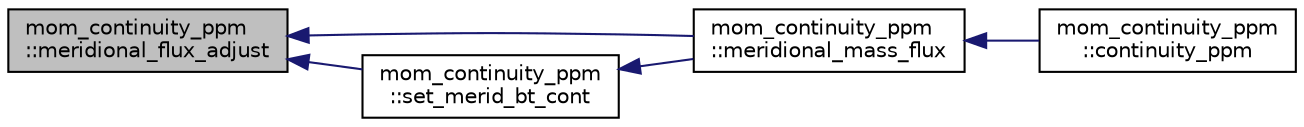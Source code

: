 digraph "mom_continuity_ppm::meridional_flux_adjust"
{
 // INTERACTIVE_SVG=YES
  edge [fontname="Helvetica",fontsize="10",labelfontname="Helvetica",labelfontsize="10"];
  node [fontname="Helvetica",fontsize="10",shape=record];
  rankdir="LR";
  Node38 [label="mom_continuity_ppm\l::meridional_flux_adjust",height=0.2,width=0.4,color="black", fillcolor="grey75", style="filled", fontcolor="black"];
  Node38 -> Node39 [dir="back",color="midnightblue",fontsize="10",style="solid",fontname="Helvetica"];
  Node39 [label="mom_continuity_ppm\l::meridional_mass_flux",height=0.2,width=0.4,color="black", fillcolor="white", style="filled",URL="$namespacemom__continuity__ppm.html#ae326b8319da257f423f73a32a984b641",tooltip="Calculates the mass or volume fluxes through the meridional faces, and other related quantities..."];
  Node39 -> Node40 [dir="back",color="midnightblue",fontsize="10",style="solid",fontname="Helvetica"];
  Node40 [label="mom_continuity_ppm\l::continuity_ppm",height=0.2,width=0.4,color="black", fillcolor="white", style="filled",URL="$namespacemom__continuity__ppm.html#a59586aae1668f03f3a78d58f5712cc0f",tooltip="Time steps the layer thicknesses, using a monotonically limit, directionally split PPM scheme..."];
  Node38 -> Node41 [dir="back",color="midnightblue",fontsize="10",style="solid",fontname="Helvetica"];
  Node41 [label="mom_continuity_ppm\l::set_merid_bt_cont",height=0.2,width=0.4,color="black", fillcolor="white", style="filled",URL="$namespacemom__continuity__ppm.html#ac0a93898960aef838a55a8ef4f926aa1",tooltip="Sets of a structure that describes the meridional barotropic volume or mass fluxes as a function of b..."];
  Node41 -> Node39 [dir="back",color="midnightblue",fontsize="10",style="solid",fontname="Helvetica"];
}

